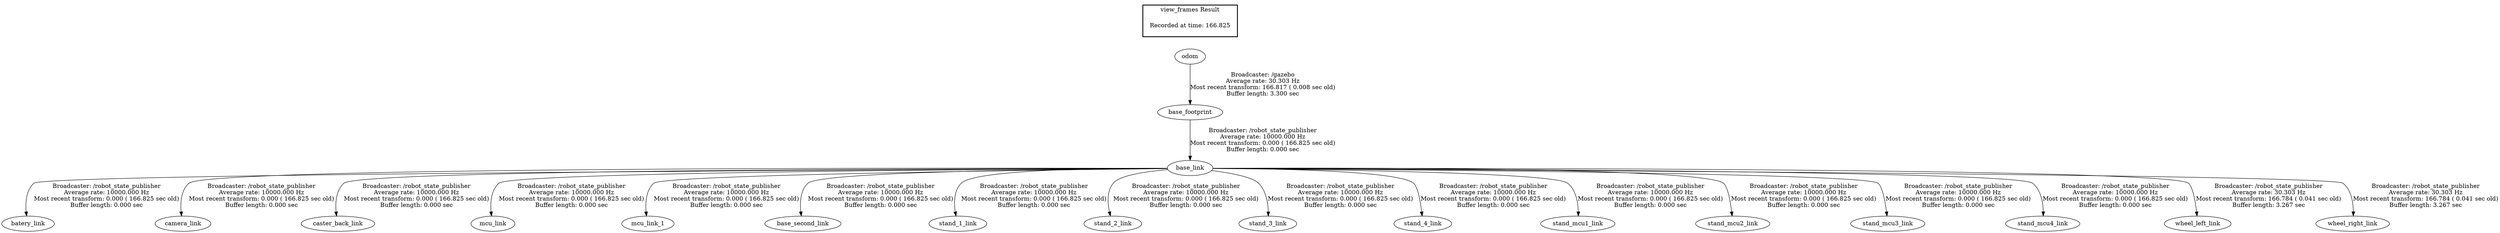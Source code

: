 digraph G {
"base_footprint" -> "base_link"[label="Broadcaster: /robot_state_publisher\nAverage rate: 10000.000 Hz\nMost recent transform: 0.000 ( 166.825 sec old)\nBuffer length: 0.000 sec\n"];
"odom" -> "base_footprint"[label="Broadcaster: /gazebo\nAverage rate: 30.303 Hz\nMost recent transform: 166.817 ( 0.008 sec old)\nBuffer length: 3.300 sec\n"];
"base_link" -> "batery_link"[label="Broadcaster: /robot_state_publisher\nAverage rate: 10000.000 Hz\nMost recent transform: 0.000 ( 166.825 sec old)\nBuffer length: 0.000 sec\n"];
"base_link" -> "camera_link"[label="Broadcaster: /robot_state_publisher\nAverage rate: 10000.000 Hz\nMost recent transform: 0.000 ( 166.825 sec old)\nBuffer length: 0.000 sec\n"];
"base_link" -> "caster_back_link"[label="Broadcaster: /robot_state_publisher\nAverage rate: 10000.000 Hz\nMost recent transform: 0.000 ( 166.825 sec old)\nBuffer length: 0.000 sec\n"];
"base_link" -> "mcu_link"[label="Broadcaster: /robot_state_publisher\nAverage rate: 10000.000 Hz\nMost recent transform: 0.000 ( 166.825 sec old)\nBuffer length: 0.000 sec\n"];
"base_link" -> "mcu_link_1"[label="Broadcaster: /robot_state_publisher\nAverage rate: 10000.000 Hz\nMost recent transform: 0.000 ( 166.825 sec old)\nBuffer length: 0.000 sec\n"];
"base_link" -> "base_second_link"[label="Broadcaster: /robot_state_publisher\nAverage rate: 10000.000 Hz\nMost recent transform: 0.000 ( 166.825 sec old)\nBuffer length: 0.000 sec\n"];
"base_link" -> "stand_1_link"[label="Broadcaster: /robot_state_publisher\nAverage rate: 10000.000 Hz\nMost recent transform: 0.000 ( 166.825 sec old)\nBuffer length: 0.000 sec\n"];
"base_link" -> "stand_2_link"[label="Broadcaster: /robot_state_publisher\nAverage rate: 10000.000 Hz\nMost recent transform: 0.000 ( 166.825 sec old)\nBuffer length: 0.000 sec\n"];
"base_link" -> "stand_3_link"[label="Broadcaster: /robot_state_publisher\nAverage rate: 10000.000 Hz\nMost recent transform: 0.000 ( 166.825 sec old)\nBuffer length: 0.000 sec\n"];
"base_link" -> "stand_4_link"[label="Broadcaster: /robot_state_publisher\nAverage rate: 10000.000 Hz\nMost recent transform: 0.000 ( 166.825 sec old)\nBuffer length: 0.000 sec\n"];
"base_link" -> "stand_mcu1_link"[label="Broadcaster: /robot_state_publisher\nAverage rate: 10000.000 Hz\nMost recent transform: 0.000 ( 166.825 sec old)\nBuffer length: 0.000 sec\n"];
"base_link" -> "stand_mcu2_link"[label="Broadcaster: /robot_state_publisher\nAverage rate: 10000.000 Hz\nMost recent transform: 0.000 ( 166.825 sec old)\nBuffer length: 0.000 sec\n"];
"base_link" -> "stand_mcu3_link"[label="Broadcaster: /robot_state_publisher\nAverage rate: 10000.000 Hz\nMost recent transform: 0.000 ( 166.825 sec old)\nBuffer length: 0.000 sec\n"];
"base_link" -> "stand_mcu4_link"[label="Broadcaster: /robot_state_publisher\nAverage rate: 10000.000 Hz\nMost recent transform: 0.000 ( 166.825 sec old)\nBuffer length: 0.000 sec\n"];
"base_link" -> "wheel_left_link"[label="Broadcaster: /robot_state_publisher\nAverage rate: 30.303 Hz\nMost recent transform: 166.784 ( 0.041 sec old)\nBuffer length: 3.267 sec\n"];
"base_link" -> "wheel_right_link"[label="Broadcaster: /robot_state_publisher\nAverage rate: 30.303 Hz\nMost recent transform: 166.784 ( 0.041 sec old)\nBuffer length: 3.267 sec\n"];
edge [style=invis];
 subgraph cluster_legend { style=bold; color=black; label ="view_frames Result";
"Recorded at time: 166.825"[ shape=plaintext ] ;
 }->"odom";
}